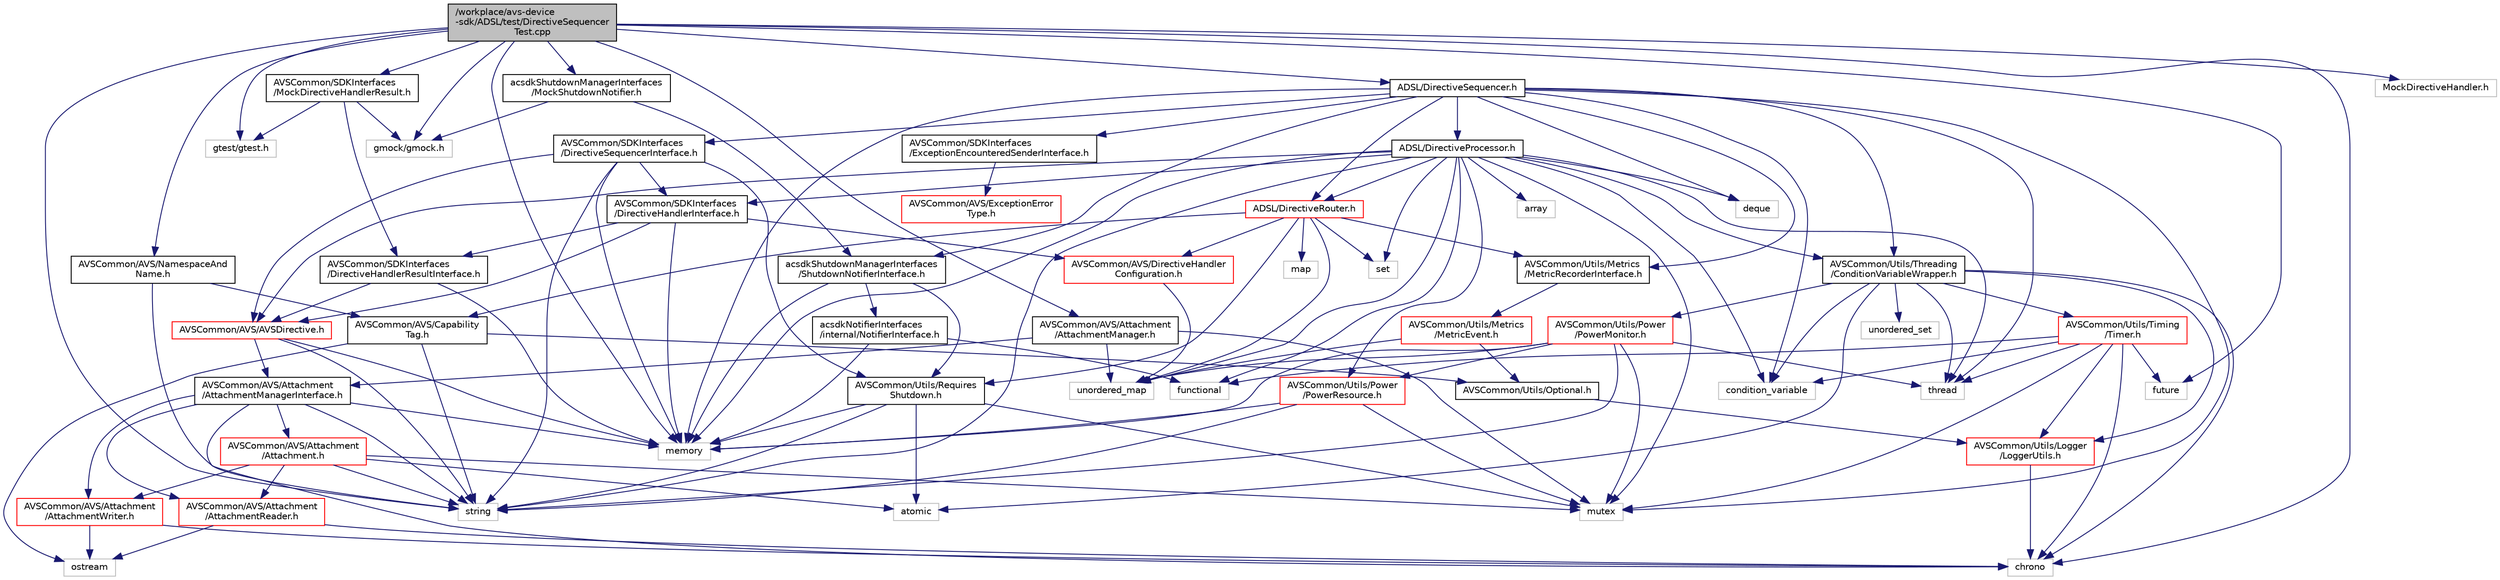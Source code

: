 digraph "/workplace/avs-device-sdk/ADSL/test/DirectiveSequencerTest.cpp"
{
 // LATEX_PDF_SIZE
  edge [fontname="Helvetica",fontsize="10",labelfontname="Helvetica",labelfontsize="10"];
  node [fontname="Helvetica",fontsize="10",shape=record];
  Node1 [label="/workplace/avs-device\l-sdk/ADSL/test/DirectiveSequencer\lTest.cpp",height=0.2,width=0.4,color="black", fillcolor="grey75", style="filled", fontcolor="black",tooltip=" "];
  Node1 -> Node2 [color="midnightblue",fontsize="10",style="solid",fontname="Helvetica"];
  Node2 [label="chrono",height=0.2,width=0.4,color="grey75", fillcolor="white", style="filled",tooltip=" "];
  Node1 -> Node3 [color="midnightblue",fontsize="10",style="solid",fontname="Helvetica"];
  Node3 [label="future",height=0.2,width=0.4,color="grey75", fillcolor="white", style="filled",tooltip=" "];
  Node1 -> Node4 [color="midnightblue",fontsize="10",style="solid",fontname="Helvetica"];
  Node4 [label="string",height=0.2,width=0.4,color="grey75", fillcolor="white", style="filled",tooltip=" "];
  Node1 -> Node5 [color="midnightblue",fontsize="10",style="solid",fontname="Helvetica"];
  Node5 [label="memory",height=0.2,width=0.4,color="grey75", fillcolor="white", style="filled",tooltip=" "];
  Node1 -> Node6 [color="midnightblue",fontsize="10",style="solid",fontname="Helvetica"];
  Node6 [label="gtest/gtest.h",height=0.2,width=0.4,color="grey75", fillcolor="white", style="filled",tooltip=" "];
  Node1 -> Node7 [color="midnightblue",fontsize="10",style="solid",fontname="Helvetica"];
  Node7 [label="gmock/gmock.h",height=0.2,width=0.4,color="grey75", fillcolor="white", style="filled",tooltip=" "];
  Node1 -> Node8 [color="midnightblue",fontsize="10",style="solid",fontname="Helvetica"];
  Node8 [label="acsdkShutdownManagerInterfaces\l/MockShutdownNotifier.h",height=0.2,width=0.4,color="black", fillcolor="white", style="filled",URL="$_mock_shutdown_notifier_8h.html",tooltip=" "];
  Node8 -> Node7 [color="midnightblue",fontsize="10",style="solid",fontname="Helvetica"];
  Node8 -> Node9 [color="midnightblue",fontsize="10",style="solid",fontname="Helvetica"];
  Node9 [label="acsdkShutdownManagerInterfaces\l/ShutdownNotifierInterface.h",height=0.2,width=0.4,color="black", fillcolor="white", style="filled",URL="$_shutdown_notifier_interface_8h.html",tooltip=" "];
  Node9 -> Node5 [color="midnightblue",fontsize="10",style="solid",fontname="Helvetica"];
  Node9 -> Node10 [color="midnightblue",fontsize="10",style="solid",fontname="Helvetica"];
  Node10 [label="acsdkNotifierInterfaces\l/internal/NotifierInterface.h",height=0.2,width=0.4,color="black", fillcolor="white", style="filled",URL="$_notifier_interface_8h.html",tooltip=" "];
  Node10 -> Node11 [color="midnightblue",fontsize="10",style="solid",fontname="Helvetica"];
  Node11 [label="functional",height=0.2,width=0.4,color="grey75", fillcolor="white", style="filled",tooltip=" "];
  Node10 -> Node5 [color="midnightblue",fontsize="10",style="solid",fontname="Helvetica"];
  Node9 -> Node12 [color="midnightblue",fontsize="10",style="solid",fontname="Helvetica"];
  Node12 [label="AVSCommon/Utils/Requires\lShutdown.h",height=0.2,width=0.4,color="black", fillcolor="white", style="filled",URL="$_requires_shutdown_8h.html",tooltip=" "];
  Node12 -> Node13 [color="midnightblue",fontsize="10",style="solid",fontname="Helvetica"];
  Node13 [label="atomic",height=0.2,width=0.4,color="grey75", fillcolor="white", style="filled",tooltip=" "];
  Node12 -> Node5 [color="midnightblue",fontsize="10",style="solid",fontname="Helvetica"];
  Node12 -> Node14 [color="midnightblue",fontsize="10",style="solid",fontname="Helvetica"];
  Node14 [label="mutex",height=0.2,width=0.4,color="grey75", fillcolor="white", style="filled",tooltip=" "];
  Node12 -> Node4 [color="midnightblue",fontsize="10",style="solid",fontname="Helvetica"];
  Node1 -> Node15 [color="midnightblue",fontsize="10",style="solid",fontname="Helvetica"];
  Node15 [label="AVSCommon/AVS/Attachment\l/AttachmentManager.h",height=0.2,width=0.4,color="black", fillcolor="white", style="filled",URL="$_attachment_manager_8h.html",tooltip=" "];
  Node15 -> Node14 [color="midnightblue",fontsize="10",style="solid",fontname="Helvetica"];
  Node15 -> Node16 [color="midnightblue",fontsize="10",style="solid",fontname="Helvetica"];
  Node16 [label="unordered_map",height=0.2,width=0.4,color="grey75", fillcolor="white", style="filled",tooltip=" "];
  Node15 -> Node17 [color="midnightblue",fontsize="10",style="solid",fontname="Helvetica"];
  Node17 [label="AVSCommon/AVS/Attachment\l/AttachmentManagerInterface.h",height=0.2,width=0.4,color="black", fillcolor="white", style="filled",URL="$_attachment_manager_interface_8h.html",tooltip=" "];
  Node17 -> Node2 [color="midnightblue",fontsize="10",style="solid",fontname="Helvetica"];
  Node17 -> Node4 [color="midnightblue",fontsize="10",style="solid",fontname="Helvetica"];
  Node17 -> Node5 [color="midnightblue",fontsize="10",style="solid",fontname="Helvetica"];
  Node17 -> Node18 [color="midnightblue",fontsize="10",style="solid",fontname="Helvetica"];
  Node18 [label="AVSCommon/AVS/Attachment\l/Attachment.h",height=0.2,width=0.4,color="red", fillcolor="white", style="filled",URL="$_attachment_8h.html",tooltip=" "];
  Node18 -> Node13 [color="midnightblue",fontsize="10",style="solid",fontname="Helvetica"];
  Node18 -> Node14 [color="midnightblue",fontsize="10",style="solid",fontname="Helvetica"];
  Node18 -> Node4 [color="midnightblue",fontsize="10",style="solid",fontname="Helvetica"];
  Node18 -> Node19 [color="midnightblue",fontsize="10",style="solid",fontname="Helvetica"];
  Node19 [label="AVSCommon/AVS/Attachment\l/AttachmentReader.h",height=0.2,width=0.4,color="red", fillcolor="white", style="filled",URL="$_attachment_reader_8h.html",tooltip=" "];
  Node19 -> Node2 [color="midnightblue",fontsize="10",style="solid",fontname="Helvetica"];
  Node19 -> Node21 [color="midnightblue",fontsize="10",style="solid",fontname="Helvetica"];
  Node21 [label="ostream",height=0.2,width=0.4,color="grey75", fillcolor="white", style="filled",tooltip=" "];
  Node18 -> Node23 [color="midnightblue",fontsize="10",style="solid",fontname="Helvetica"];
  Node23 [label="AVSCommon/AVS/Attachment\l/AttachmentWriter.h",height=0.2,width=0.4,color="red", fillcolor="white", style="filled",URL="$_attachment_writer_8h.html",tooltip=" "];
  Node23 -> Node2 [color="midnightblue",fontsize="10",style="solid",fontname="Helvetica"];
  Node23 -> Node21 [color="midnightblue",fontsize="10",style="solid",fontname="Helvetica"];
  Node17 -> Node19 [color="midnightblue",fontsize="10",style="solid",fontname="Helvetica"];
  Node17 -> Node23 [color="midnightblue",fontsize="10",style="solid",fontname="Helvetica"];
  Node1 -> Node45 [color="midnightblue",fontsize="10",style="solid",fontname="Helvetica"];
  Node45 [label="AVSCommon/AVS/NamespaceAnd\lName.h",height=0.2,width=0.4,color="black", fillcolor="white", style="filled",URL="$_namespace_and_name_8h.html",tooltip=" "];
  Node45 -> Node4 [color="midnightblue",fontsize="10",style="solid",fontname="Helvetica"];
  Node45 -> Node46 [color="midnightblue",fontsize="10",style="solid",fontname="Helvetica"];
  Node46 [label="AVSCommon/AVS/Capability\lTag.h",height=0.2,width=0.4,color="black", fillcolor="white", style="filled",URL="$_capability_tag_8h.html",tooltip=" "];
  Node46 -> Node21 [color="midnightblue",fontsize="10",style="solid",fontname="Helvetica"];
  Node46 -> Node4 [color="midnightblue",fontsize="10",style="solid",fontname="Helvetica"];
  Node46 -> Node47 [color="midnightblue",fontsize="10",style="solid",fontname="Helvetica"];
  Node47 [label="AVSCommon/Utils/Optional.h",height=0.2,width=0.4,color="black", fillcolor="white", style="filled",URL="$_optional_8h.html",tooltip=" "];
  Node47 -> Node29 [color="midnightblue",fontsize="10",style="solid",fontname="Helvetica"];
  Node29 [label="AVSCommon/Utils/Logger\l/LoggerUtils.h",height=0.2,width=0.4,color="red", fillcolor="white", style="filled",URL="$_logger_utils_8h.html",tooltip=" "];
  Node29 -> Node2 [color="midnightblue",fontsize="10",style="solid",fontname="Helvetica"];
  Node1 -> Node48 [color="midnightblue",fontsize="10",style="solid",fontname="Helvetica"];
  Node48 [label="AVSCommon/SDKInterfaces\l/MockDirectiveHandlerResult.h",height=0.2,width=0.4,color="black", fillcolor="white", style="filled",URL="$_mock_directive_handler_result_8h.html",tooltip=" "];
  Node48 -> Node6 [color="midnightblue",fontsize="10",style="solid",fontname="Helvetica"];
  Node48 -> Node7 [color="midnightblue",fontsize="10",style="solid",fontname="Helvetica"];
  Node48 -> Node49 [color="midnightblue",fontsize="10",style="solid",fontname="Helvetica"];
  Node49 [label="AVSCommon/SDKInterfaces\l/DirectiveHandlerResultInterface.h",height=0.2,width=0.4,color="black", fillcolor="white", style="filled",URL="$_directive_handler_result_interface_8h.html",tooltip=" "];
  Node49 -> Node5 [color="midnightblue",fontsize="10",style="solid",fontname="Helvetica"];
  Node49 -> Node50 [color="midnightblue",fontsize="10",style="solid",fontname="Helvetica"];
  Node50 [label="AVSCommon/AVS/AVSDirective.h",height=0.2,width=0.4,color="red", fillcolor="white", style="filled",URL="$_a_v_s_directive_8h.html",tooltip=" "];
  Node50 -> Node5 [color="midnightblue",fontsize="10",style="solid",fontname="Helvetica"];
  Node50 -> Node4 [color="midnightblue",fontsize="10",style="solid",fontname="Helvetica"];
  Node50 -> Node17 [color="midnightblue",fontsize="10",style="solid",fontname="Helvetica"];
  Node1 -> Node56 [color="midnightblue",fontsize="10",style="solid",fontname="Helvetica"];
  Node56 [label="ADSL/DirectiveSequencer.h",height=0.2,width=0.4,color="black", fillcolor="white", style="filled",URL="$_directive_sequencer_8h.html",tooltip=" "];
  Node56 -> Node26 [color="midnightblue",fontsize="10",style="solid",fontname="Helvetica"];
  Node26 [label="condition_variable",height=0.2,width=0.4,color="grey75", fillcolor="white", style="filled",tooltip=" "];
  Node56 -> Node57 [color="midnightblue",fontsize="10",style="solid",fontname="Helvetica"];
  Node57 [label="deque",height=0.2,width=0.4,color="grey75", fillcolor="white", style="filled",tooltip=" "];
  Node56 -> Node5 [color="midnightblue",fontsize="10",style="solid",fontname="Helvetica"];
  Node56 -> Node14 [color="midnightblue",fontsize="10",style="solid",fontname="Helvetica"];
  Node56 -> Node58 [color="midnightblue",fontsize="10",style="solid",fontname="Helvetica"];
  Node58 [label="thread",height=0.2,width=0.4,color="grey75", fillcolor="white", style="filled",tooltip=" "];
  Node56 -> Node9 [color="midnightblue",fontsize="10",style="solid",fontname="Helvetica"];
  Node56 -> Node59 [color="midnightblue",fontsize="10",style="solid",fontname="Helvetica"];
  Node59 [label="AVSCommon/SDKInterfaces\l/ExceptionEncounteredSenderInterface.h",height=0.2,width=0.4,color="black", fillcolor="white", style="filled",URL="$_exception_encountered_sender_interface_8h.html",tooltip=" "];
  Node59 -> Node60 [color="midnightblue",fontsize="10",style="solid",fontname="Helvetica"];
  Node60 [label="AVSCommon/AVS/ExceptionError\lType.h",height=0.2,width=0.4,color="red", fillcolor="white", style="filled",URL="$_exception_error_type_8h.html",tooltip=" "];
  Node56 -> Node61 [color="midnightblue",fontsize="10",style="solid",fontname="Helvetica"];
  Node61 [label="AVSCommon/SDKInterfaces\l/DirectiveSequencerInterface.h",height=0.2,width=0.4,color="black", fillcolor="white", style="filled",URL="$_directive_sequencer_interface_8h.html",tooltip=" "];
  Node61 -> Node5 [color="midnightblue",fontsize="10",style="solid",fontname="Helvetica"];
  Node61 -> Node4 [color="midnightblue",fontsize="10",style="solid",fontname="Helvetica"];
  Node61 -> Node50 [color="midnightblue",fontsize="10",style="solid",fontname="Helvetica"];
  Node61 -> Node62 [color="midnightblue",fontsize="10",style="solid",fontname="Helvetica"];
  Node62 [label="AVSCommon/SDKInterfaces\l/DirectiveHandlerInterface.h",height=0.2,width=0.4,color="black", fillcolor="white", style="filled",URL="$_directive_handler_interface_8h.html",tooltip=" "];
  Node62 -> Node5 [color="midnightblue",fontsize="10",style="solid",fontname="Helvetica"];
  Node62 -> Node50 [color="midnightblue",fontsize="10",style="solid",fontname="Helvetica"];
  Node62 -> Node63 [color="midnightblue",fontsize="10",style="solid",fontname="Helvetica"];
  Node63 [label="AVSCommon/AVS/DirectiveHandler\lConfiguration.h",height=0.2,width=0.4,color="red", fillcolor="white", style="filled",URL="$_directive_handler_configuration_8h.html",tooltip=" "];
  Node63 -> Node16 [color="midnightblue",fontsize="10",style="solid",fontname="Helvetica"];
  Node62 -> Node49 [color="midnightblue",fontsize="10",style="solid",fontname="Helvetica"];
  Node61 -> Node12 [color="midnightblue",fontsize="10",style="solid",fontname="Helvetica"];
  Node56 -> Node69 [color="midnightblue",fontsize="10",style="solid",fontname="Helvetica"];
  Node69 [label="AVSCommon/Utils/Metrics\l/MetricRecorderInterface.h",height=0.2,width=0.4,color="black", fillcolor="white", style="filled",URL="$_metric_recorder_interface_8h.html",tooltip=" "];
  Node69 -> Node70 [color="midnightblue",fontsize="10",style="solid",fontname="Helvetica"];
  Node70 [label="AVSCommon/Utils/Metrics\l/MetricEvent.h",height=0.2,width=0.4,color="red", fillcolor="white", style="filled",URL="$_metric_event_8h.html",tooltip=" "];
  Node70 -> Node16 [color="midnightblue",fontsize="10",style="solid",fontname="Helvetica"];
  Node70 -> Node47 [color="midnightblue",fontsize="10",style="solid",fontname="Helvetica"];
  Node56 -> Node74 [color="midnightblue",fontsize="10",style="solid",fontname="Helvetica"];
  Node74 [label="AVSCommon/Utils/Threading\l/ConditionVariableWrapper.h",height=0.2,width=0.4,color="black", fillcolor="white", style="filled",URL="$_condition_variable_wrapper_8h.html",tooltip=" "];
  Node74 -> Node13 [color="midnightblue",fontsize="10",style="solid",fontname="Helvetica"];
  Node74 -> Node2 [color="midnightblue",fontsize="10",style="solid",fontname="Helvetica"];
  Node74 -> Node26 [color="midnightblue",fontsize="10",style="solid",fontname="Helvetica"];
  Node74 -> Node75 [color="midnightblue",fontsize="10",style="solid",fontname="Helvetica"];
  Node75 [label="unordered_set",height=0.2,width=0.4,color="grey75", fillcolor="white", style="filled",tooltip=" "];
  Node74 -> Node58 [color="midnightblue",fontsize="10",style="solid",fontname="Helvetica"];
  Node74 -> Node76 [color="midnightblue",fontsize="10",style="solid",fontname="Helvetica"];
  Node76 [label="AVSCommon/Utils/Power\l/PowerMonitor.h",height=0.2,width=0.4,color="red", fillcolor="white", style="filled",URL="$_power_monitor_8h.html",tooltip=" "];
  Node76 -> Node5 [color="midnightblue",fontsize="10",style="solid",fontname="Helvetica"];
  Node76 -> Node14 [color="midnightblue",fontsize="10",style="solid",fontname="Helvetica"];
  Node76 -> Node4 [color="midnightblue",fontsize="10",style="solid",fontname="Helvetica"];
  Node76 -> Node58 [color="midnightblue",fontsize="10",style="solid",fontname="Helvetica"];
  Node76 -> Node16 [color="midnightblue",fontsize="10",style="solid",fontname="Helvetica"];
  Node76 -> Node78 [color="midnightblue",fontsize="10",style="solid",fontname="Helvetica"];
  Node78 [label="AVSCommon/Utils/Power\l/PowerResource.h",height=0.2,width=0.4,color="red", fillcolor="white", style="filled",URL="$_power_resource_8h.html",tooltip=" "];
  Node78 -> Node5 [color="midnightblue",fontsize="10",style="solid",fontname="Helvetica"];
  Node78 -> Node14 [color="midnightblue",fontsize="10",style="solid",fontname="Helvetica"];
  Node78 -> Node4 [color="midnightblue",fontsize="10",style="solid",fontname="Helvetica"];
  Node74 -> Node79 [color="midnightblue",fontsize="10",style="solid",fontname="Helvetica"];
  Node79 [label="AVSCommon/Utils/Timing\l/Timer.h",height=0.2,width=0.4,color="red", fillcolor="white", style="filled",URL="$_a_v_s_common_2_utils_2include_2_a_v_s_common_2_utils_2_timing_2_timer_8h.html",tooltip=" "];
  Node79 -> Node2 [color="midnightblue",fontsize="10",style="solid",fontname="Helvetica"];
  Node79 -> Node26 [color="midnightblue",fontsize="10",style="solid",fontname="Helvetica"];
  Node79 -> Node11 [color="midnightblue",fontsize="10",style="solid",fontname="Helvetica"];
  Node79 -> Node3 [color="midnightblue",fontsize="10",style="solid",fontname="Helvetica"];
  Node79 -> Node14 [color="midnightblue",fontsize="10",style="solid",fontname="Helvetica"];
  Node79 -> Node58 [color="midnightblue",fontsize="10",style="solid",fontname="Helvetica"];
  Node79 -> Node29 [color="midnightblue",fontsize="10",style="solid",fontname="Helvetica"];
  Node74 -> Node29 [color="midnightblue",fontsize="10",style="solid",fontname="Helvetica"];
  Node56 -> Node85 [color="midnightblue",fontsize="10",style="solid",fontname="Helvetica"];
  Node85 [label="ADSL/DirectiveProcessor.h",height=0.2,width=0.4,color="black", fillcolor="white", style="filled",URL="$_directive_processor_8h.html",tooltip=" "];
  Node85 -> Node86 [color="midnightblue",fontsize="10",style="solid",fontname="Helvetica"];
  Node86 [label="array",height=0.2,width=0.4,color="grey75", fillcolor="white", style="filled",tooltip=" "];
  Node85 -> Node26 [color="midnightblue",fontsize="10",style="solid",fontname="Helvetica"];
  Node85 -> Node57 [color="midnightblue",fontsize="10",style="solid",fontname="Helvetica"];
  Node85 -> Node11 [color="midnightblue",fontsize="10",style="solid",fontname="Helvetica"];
  Node85 -> Node5 [color="midnightblue",fontsize="10",style="solid",fontname="Helvetica"];
  Node85 -> Node14 [color="midnightblue",fontsize="10",style="solid",fontname="Helvetica"];
  Node85 -> Node34 [color="midnightblue",fontsize="10",style="solid",fontname="Helvetica"];
  Node34 [label="set",height=0.2,width=0.4,color="grey75", fillcolor="white", style="filled",tooltip=" "];
  Node85 -> Node4 [color="midnightblue",fontsize="10",style="solid",fontname="Helvetica"];
  Node85 -> Node58 [color="midnightblue",fontsize="10",style="solid",fontname="Helvetica"];
  Node85 -> Node16 [color="midnightblue",fontsize="10",style="solid",fontname="Helvetica"];
  Node85 -> Node50 [color="midnightblue",fontsize="10",style="solid",fontname="Helvetica"];
  Node85 -> Node62 [color="midnightblue",fontsize="10",style="solid",fontname="Helvetica"];
  Node85 -> Node74 [color="midnightblue",fontsize="10",style="solid",fontname="Helvetica"];
  Node85 -> Node78 [color="midnightblue",fontsize="10",style="solid",fontname="Helvetica"];
  Node85 -> Node87 [color="midnightblue",fontsize="10",style="solid",fontname="Helvetica"];
  Node87 [label="ADSL/DirectiveRouter.h",height=0.2,width=0.4,color="red", fillcolor="white", style="filled",URL="$_directive_router_8h.html",tooltip=" "];
  Node87 -> Node54 [color="midnightblue",fontsize="10",style="solid",fontname="Helvetica"];
  Node54 [label="map",height=0.2,width=0.4,color="grey75", fillcolor="white", style="filled",tooltip=" "];
  Node87 -> Node34 [color="midnightblue",fontsize="10",style="solid",fontname="Helvetica"];
  Node87 -> Node16 [color="midnightblue",fontsize="10",style="solid",fontname="Helvetica"];
  Node87 -> Node46 [color="midnightblue",fontsize="10",style="solid",fontname="Helvetica"];
  Node87 -> Node63 [color="midnightblue",fontsize="10",style="solid",fontname="Helvetica"];
  Node87 -> Node12 [color="midnightblue",fontsize="10",style="solid",fontname="Helvetica"];
  Node87 -> Node69 [color="midnightblue",fontsize="10",style="solid",fontname="Helvetica"];
  Node56 -> Node87 [color="midnightblue",fontsize="10",style="solid",fontname="Helvetica"];
  Node1 -> Node90 [color="midnightblue",fontsize="10",style="solid",fontname="Helvetica"];
  Node90 [label="MockDirectiveHandler.h",height=0.2,width=0.4,color="grey75", fillcolor="white", style="filled",tooltip=" "];
}
